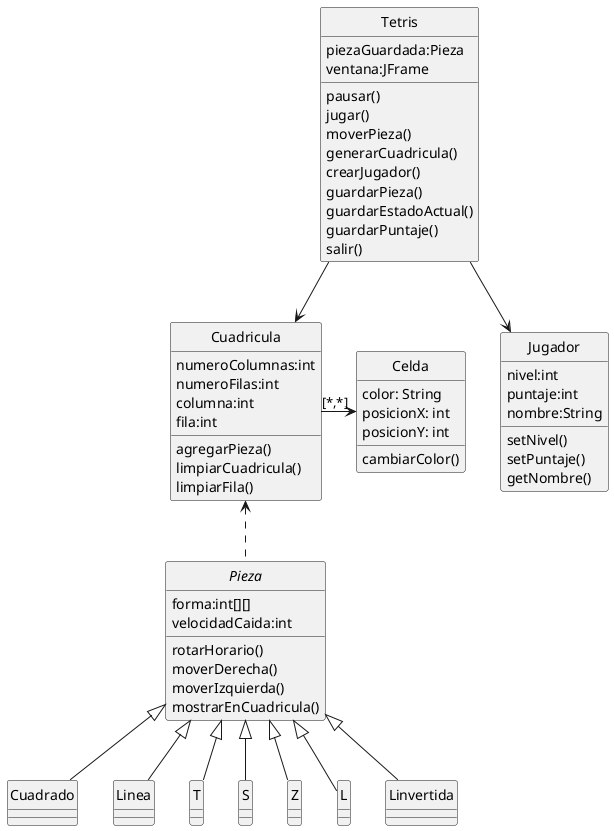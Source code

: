 @startuml tetris
hide circle
class Jugador{
    nivel:int
    puntaje:int
    nombre:String
    setNivel()
    setPuntaje()
    getNombre()
}
class Tetris{
    piezaGuardada:Pieza
    ventana:JFrame
    pausar()
    jugar()
    moverPieza()
    generarCuadricula()
    crearJugador()
    guardarPieza()
    guardarEstadoActual()
    guardarPuntaje()
    salir()
}
class Cuadricula{
    numeroColumnas:int
    numeroFilas:int
    columna:int
    fila:int
    agregarPieza()
    limpiarCuadricula()
    limpiarFila()
} 
class Celda{
    color: String
    posicionX: int
    posicionY: int
    cambiarColor()
}
abstract class Pieza{
    forma:int[][]
    velocidadCaida:int
    rotarHorario()
    moverDerecha()
    moverIzquierda()
    mostrarEnCuadricula()
}

class Cuadrado{}
class Linea{}
class T{}
class S{}
class Z{}
class L{}
class Linvertida{}
Cuadricula->"[*,*]"Celda
Pieza <|-- Cuadrado
Pieza <|-- Linea
Pieza <|-- T
Pieza <|-- S
Pieza <|-- Z
Pieza <|-- L
Pieza <|-- Linvertida
Cuadricula <.. Pieza
Tetris-->Jugador
Tetris-->Cuadricula
@enduml